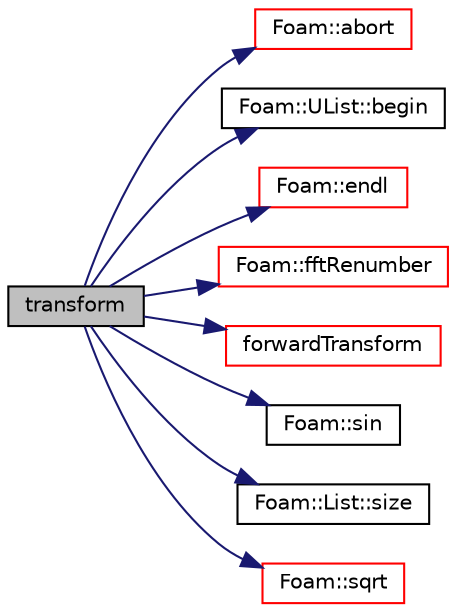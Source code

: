 digraph "transform"
{
  bgcolor="transparent";
  edge [fontname="Helvetica",fontsize="10",labelfontname="Helvetica",labelfontsize="10"];
  node [fontname="Helvetica",fontsize="10",shape=record];
  rankdir="LR";
  Node0 [label="transform",height=0.2,width=0.4,color="black", fillcolor="grey75", style="filled", fontcolor="black"];
  Node0 -> Node1 [color="midnightblue",fontsize="10",style="solid",fontname="Helvetica"];
  Node1 [label="Foam::abort",height=0.2,width=0.4,color="red",URL="$a21851.html#a447107a607d03e417307c203fa5fb44b"];
  Node0 -> Node46 [color="midnightblue",fontsize="10",style="solid",fontname="Helvetica"];
  Node46 [label="Foam::UList::begin",height=0.2,width=0.4,color="black",URL="$a26837.html#a8a0643ef7f391465066f7f07d45ce934",tooltip="Return an iterator to begin traversing the UList. "];
  Node0 -> Node8 [color="midnightblue",fontsize="10",style="solid",fontname="Helvetica"];
  Node8 [label="Foam::endl",height=0.2,width=0.4,color="red",URL="$a21851.html#a2db8fe02a0d3909e9351bb4275b23ce4",tooltip="Add newline and flush stream. "];
  Node0 -> Node47 [color="midnightblue",fontsize="10",style="solid",fontname="Helvetica"];
  Node47 [label="Foam::fftRenumber",height=0.2,width=0.4,color="red",URL="$a21851.html#a0b114ce7e16b27a10e1789c883133827"];
  Node0 -> Node57 [color="midnightblue",fontsize="10",style="solid",fontname="Helvetica"];
  Node57 [label="forwardTransform",height=0.2,width=0.4,color="red",URL="$a30017.html#a909d862c857f6ee70fd15d16a252aafe"];
  Node0 -> Node62 [color="midnightblue",fontsize="10",style="solid",fontname="Helvetica"];
  Node62 [label="Foam::sin",height=0.2,width=0.4,color="black",URL="$a21851.html#a4517d680df5510934705011b30dcefa6"];
  Node0 -> Node56 [color="midnightblue",fontsize="10",style="solid",fontname="Helvetica"];
  Node56 [label="Foam::List::size",height=0.2,width=0.4,color="black",URL="$a26833.html#a8a5f6fa29bd4b500caf186f60245b384",tooltip="Override size to be inconsistent with allocated storage. "];
  Node0 -> Node63 [color="midnightblue",fontsize="10",style="solid",fontname="Helvetica"];
  Node63 [label="Foam::sqrt",height=0.2,width=0.4,color="red",URL="$a21851.html#a8616bd62eebf2342a80222fecb1bda71"];
}
